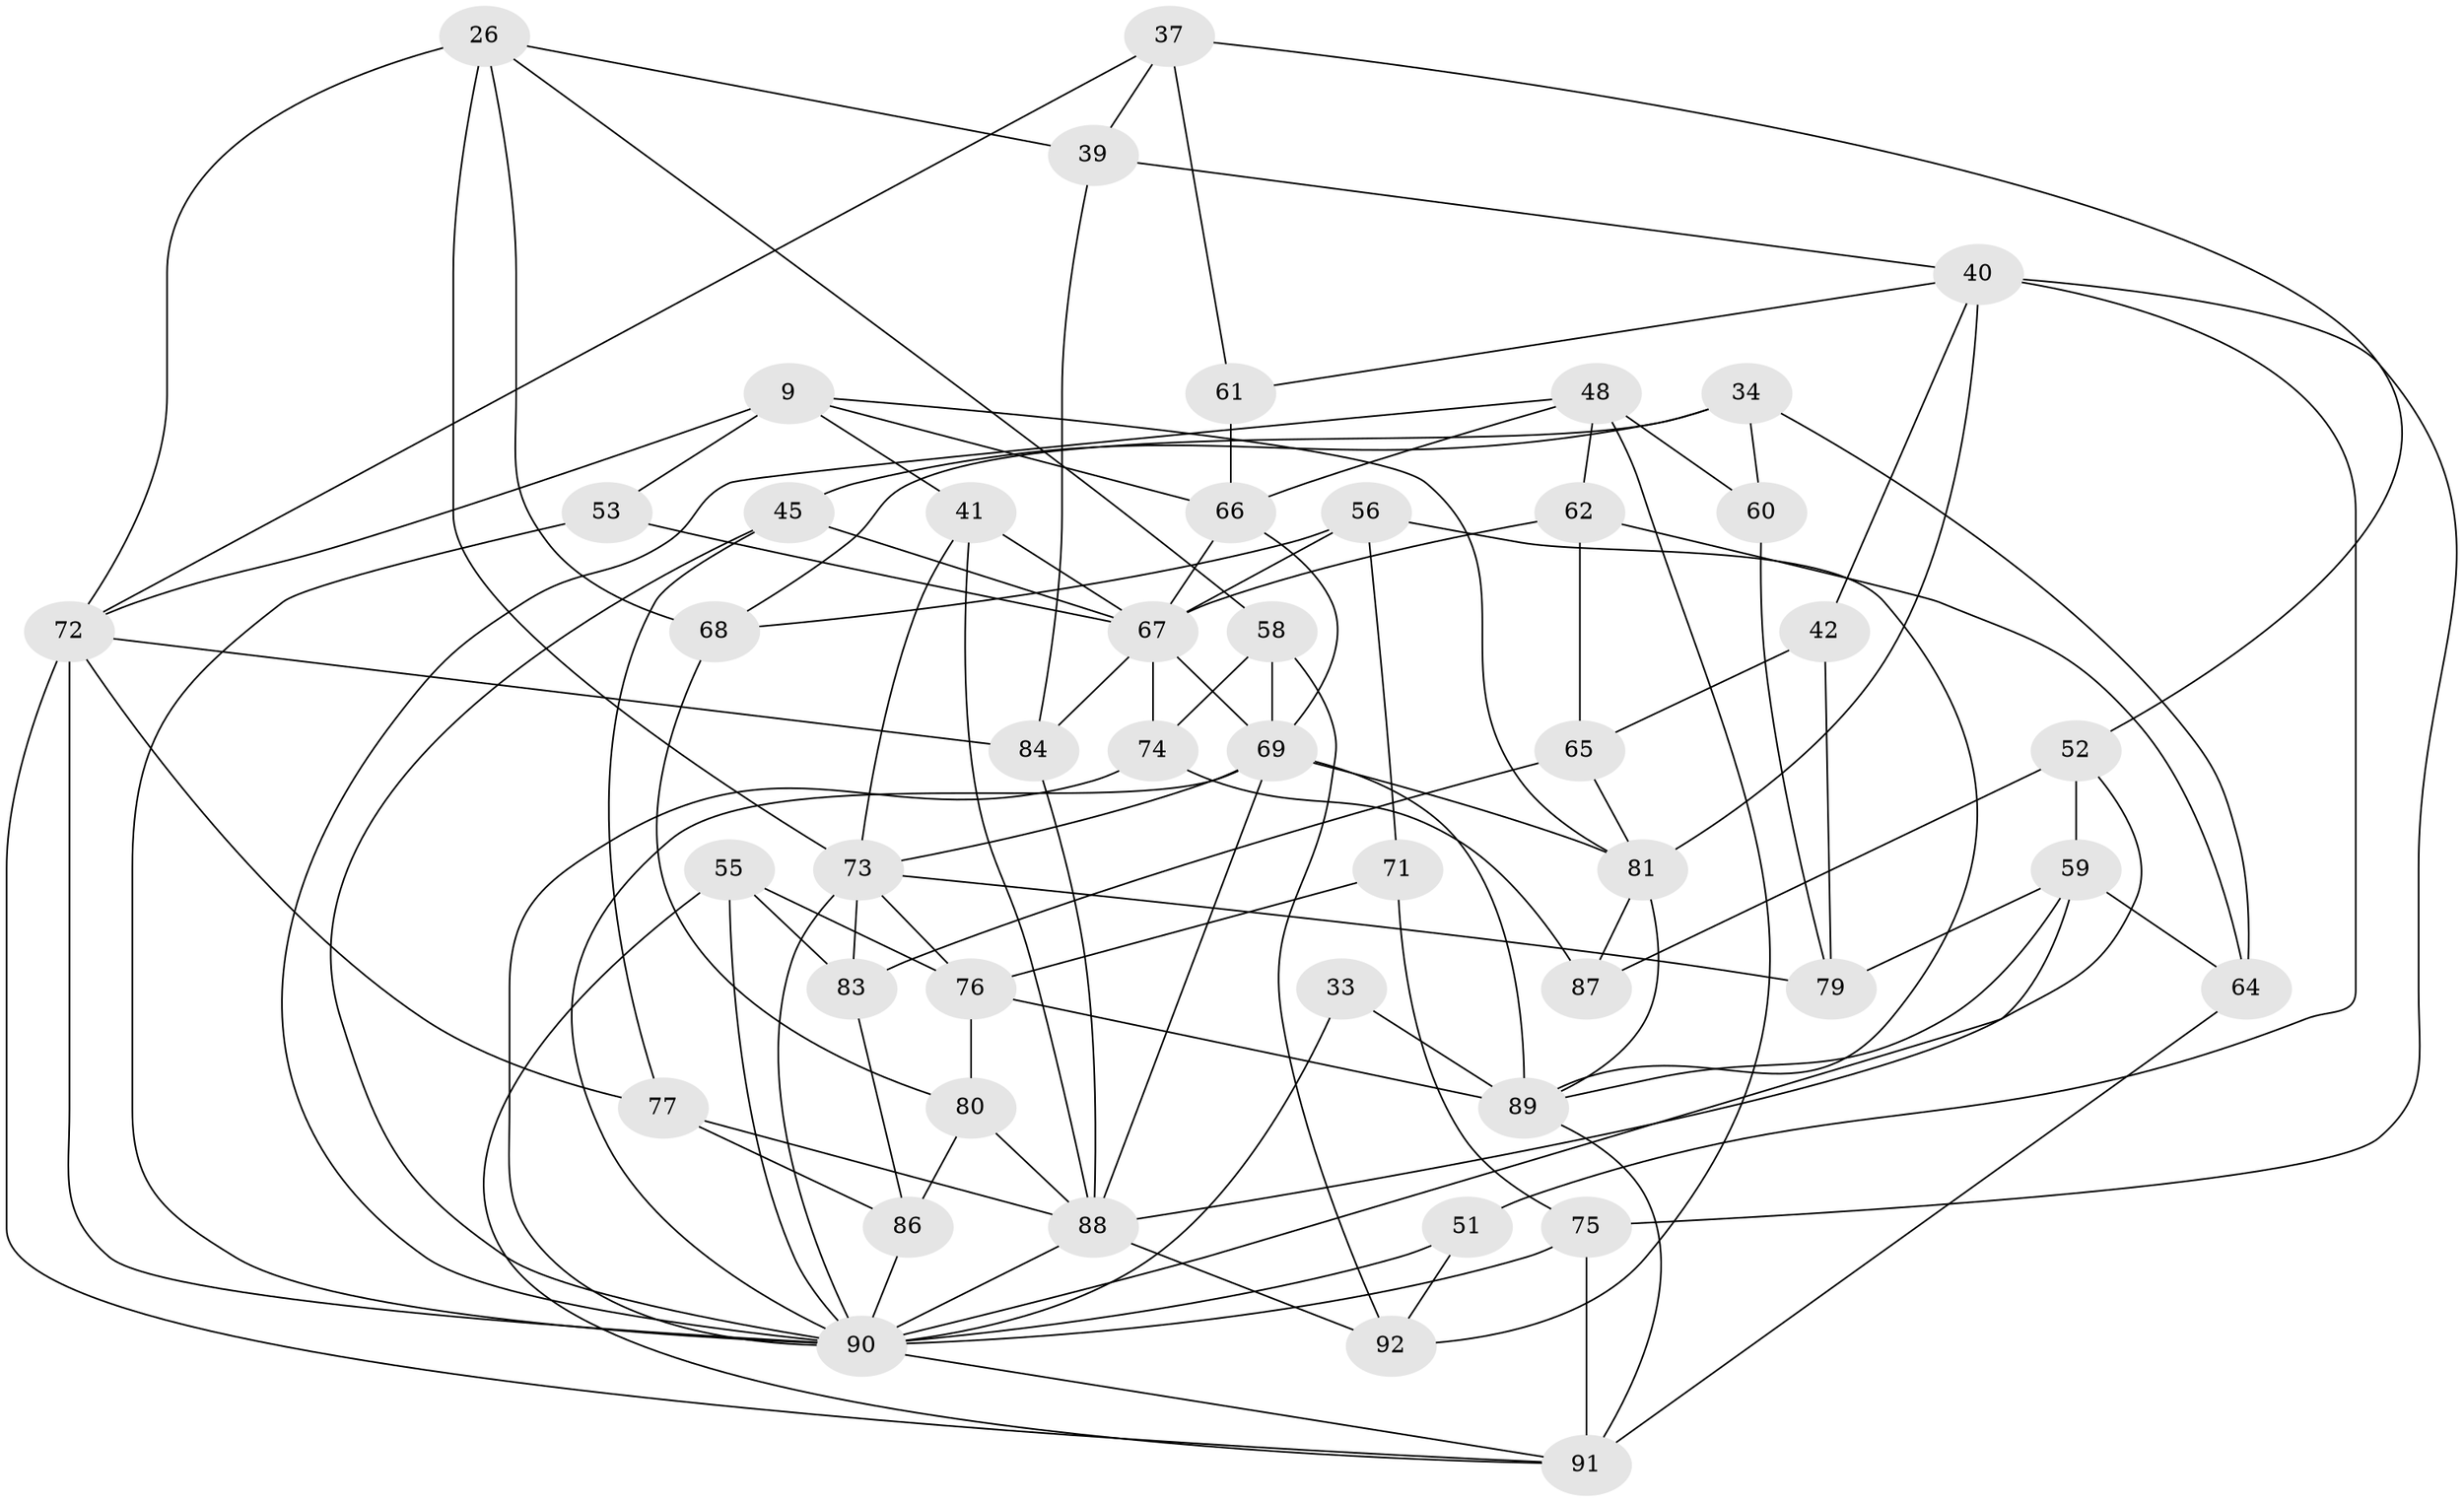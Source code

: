 // original degree distribution, {4: 1.0}
// Generated by graph-tools (version 1.1) at 2025/57/03/09/25 04:57:54]
// undirected, 46 vertices, 110 edges
graph export_dot {
graph [start="1"]
  node [color=gray90,style=filled];
  9 [super="+5"];
  26 [super="+19"];
  33;
  34;
  37;
  39;
  40 [super="+3+4"];
  41;
  42;
  45;
  48 [super="+22"];
  51;
  52 [super="+11"];
  53;
  55;
  56;
  58;
  59 [super="+38"];
  60;
  61;
  62 [super="+18"];
  64 [super="+43"];
  65 [super="+36"];
  66 [super="+49"];
  67 [super="+24+44"];
  68;
  69 [super="+29+50"];
  71;
  72 [super="+31+35"];
  73 [super="+10+14"];
  74;
  75 [super="+54"];
  76 [super="+70"];
  77;
  79;
  80;
  81 [super="+12+78+46"];
  83;
  84;
  86;
  87;
  88 [super="+16+25"];
  89 [super="+32+27+85"];
  90 [super="+28+57+82"];
  91 [super="+2+17+47"];
  92;
  9 -- 72;
  9 -- 53 [weight=2];
  9 -- 41;
  9 -- 66;
  9 -- 81;
  26 -- 72;
  26 -- 68;
  26 -- 73 [weight=2];
  26 -- 58;
  26 -- 39;
  33 -- 89 [weight=3];
  33 -- 90;
  34 -- 64;
  34 -- 68;
  34 -- 45;
  34 -- 60;
  37 -- 52;
  37 -- 61;
  37 -- 39;
  37 -- 72;
  39 -- 40;
  39 -- 84;
  40 -- 51;
  40 -- 75;
  40 -- 42;
  40 -- 61;
  40 -- 81 [weight=3];
  41 -- 88;
  41 -- 73;
  41 -- 67;
  42 -- 79;
  42 -- 65 [weight=2];
  45 -- 77;
  45 -- 67;
  45 -- 90;
  48 -- 60 [weight=2];
  48 -- 92;
  48 -- 66;
  48 -- 62;
  48 -- 90;
  51 -- 92;
  51 -- 90 [weight=2];
  52 -- 87 [weight=2];
  52 -- 88;
  52 -- 59 [weight=2];
  53 -- 90;
  53 -- 67;
  55 -- 83;
  55 -- 76;
  55 -- 91;
  55 -- 90;
  56 -- 89;
  56 -- 71;
  56 -- 68;
  56 -- 67;
  58 -- 92;
  58 -- 69;
  58 -- 74;
  59 -- 79;
  59 -- 64;
  59 -- 89;
  59 -- 90;
  60 -- 79;
  61 -- 66 [weight=2];
  62 -- 67 [weight=2];
  62 -- 64 [weight=2];
  62 -- 65;
  64 -- 91 [weight=2];
  65 -- 81 [weight=2];
  65 -- 83;
  66 -- 67;
  66 -- 69;
  67 -- 74;
  67 -- 84;
  67 -- 69;
  68 -- 80;
  69 -- 81 [weight=4];
  69 -- 89 [weight=3];
  69 -- 73;
  69 -- 88;
  69 -- 90 [weight=2];
  71 -- 76 [weight=2];
  71 -- 75;
  72 -- 90 [weight=2];
  72 -- 91;
  72 -- 77;
  72 -- 84;
  73 -- 83;
  73 -- 76;
  73 -- 79;
  73 -- 90;
  74 -- 87;
  74 -- 90;
  75 -- 91 [weight=2];
  75 -- 90 [weight=2];
  76 -- 80;
  76 -- 89;
  77 -- 86;
  77 -- 88;
  80 -- 86;
  80 -- 88;
  81 -- 87;
  81 -- 89;
  83 -- 86;
  84 -- 88;
  86 -- 90;
  88 -- 92;
  88 -- 90;
  89 -- 91 [weight=2];
  90 -- 91 [weight=2];
}
